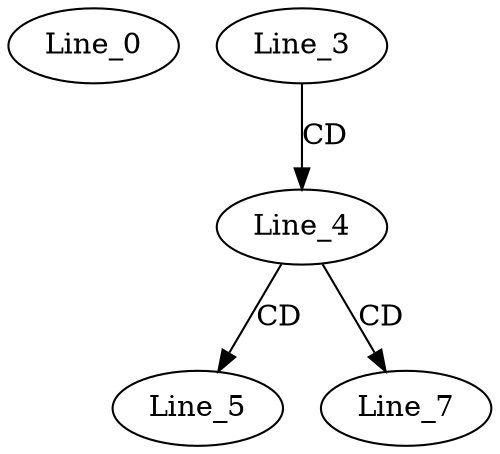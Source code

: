 digraph G {
  Line_0;
  Line_3;
  Line_4;
  Line_5;
  Line_7;
  Line_3 -> Line_4 [ label="CD" ];
  Line_4 -> Line_5 [ label="CD" ];
  Line_4 -> Line_7 [ label="CD" ];
}
